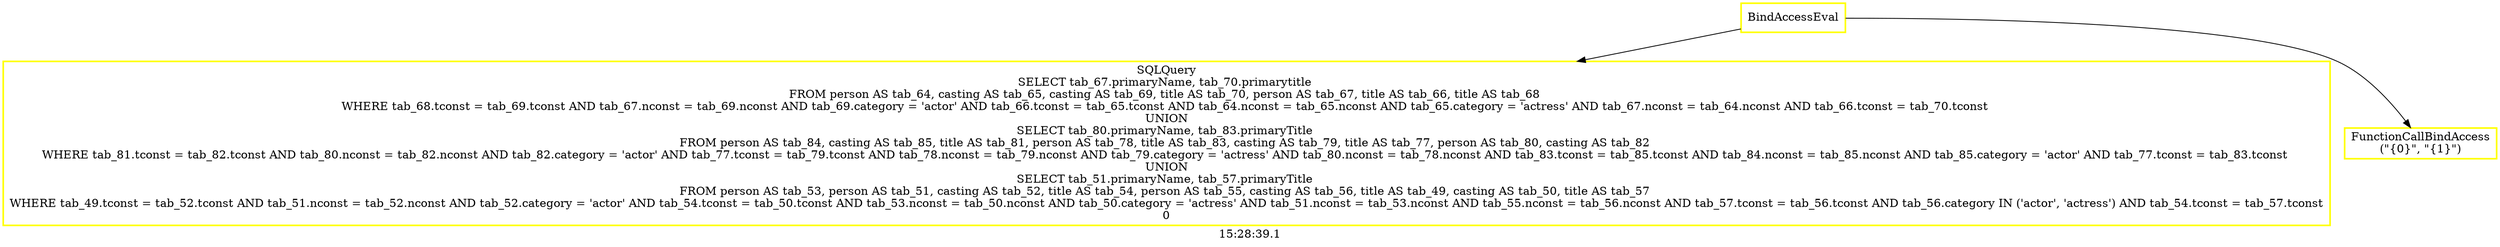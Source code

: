 digraph  g{ graph[label = "15:28:39.1"]
node [shape=rectangle, color=black, fontcolor=black, style=bold] edge [color=black] 0 [label="BindAccessEval", color = yellow] ; 
1 [label="SQLQuery
SELECT tab_67.primaryName, tab_70.primarytitle 
FROM person AS tab_64, casting AS tab_65, casting AS tab_69, title AS tab_70, person AS tab_67, title AS tab_66, title AS tab_68 
WHERE tab_68.tconst = tab_69.tconst AND tab_67.nconst = tab_69.nconst AND tab_69.category = 'actor' AND tab_66.tconst = tab_65.tconst AND tab_64.nconst = tab_65.nconst AND tab_65.category = 'actress' AND tab_67.nconst = tab_64.nconst AND tab_66.tconst = tab_70.tconst 
UNION
SELECT tab_80.primaryName, tab_83.primaryTitle 
FROM person AS tab_84, casting AS tab_85, title AS tab_81, person AS tab_78, title AS tab_83, casting AS tab_79, title AS tab_77, person AS tab_80, casting AS tab_82 
WHERE tab_81.tconst = tab_82.tconst AND tab_80.nconst = tab_82.nconst AND tab_82.category = 'actor' AND tab_77.tconst = tab_79.tconst AND tab_78.nconst = tab_79.nconst AND tab_79.category = 'actress' AND tab_80.nconst = tab_78.nconst AND tab_83.tconst = tab_85.tconst AND tab_84.nconst = tab_85.nconst AND tab_85.category = 'actor' AND tab_77.tconst = tab_83.tconst 
UNION
SELECT tab_51.primaryName, tab_57.primaryTitle 
FROM person AS tab_53, person AS tab_51, casting AS tab_52, title AS tab_54, person AS tab_55, casting AS tab_56, title AS tab_49, casting AS tab_50, title AS tab_57 
WHERE tab_49.tconst = tab_52.tconst AND tab_51.nconst = tab_52.nconst AND tab_52.category = 'actor' AND tab_54.tconst = tab_50.tconst AND tab_53.nconst = tab_50.nconst AND tab_50.category = 'actress' AND tab_51.nconst = tab_53.nconst AND tab_55.nconst = tab_56.nconst AND tab_57.tconst = tab_56.tconst AND tab_56.category IN ('actor', 'actress') AND tab_54.tconst = tab_57.tconst
0", color = yellow] ; 
0 -> 1 ; 
2 [label="FunctionCallBindAccess
(\"{0}\", \"{1}\")", color = yellow] ; 
0 -> 2 ; 
}

